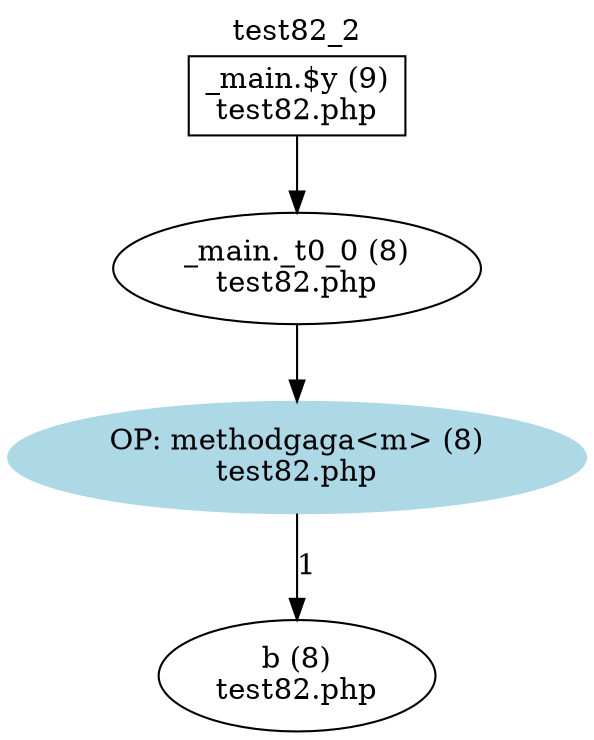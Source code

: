 digraph cfg {
  label="test82_2";
  labelloc=t;
  n1 [shape=box, label="_main.$y (9)\ntest82.php"];
  n2 [shape=ellipse, label="_main._t0_0 (8)\ntest82.php"];
  n3 [shape=ellipse, label="OP: methodgaga<m> (8)\ntest82.php",style=filled,color=lightblue];
  n4 [shape=ellipse, label="b (8)\ntest82.php"];
  n1 -> n2;
  n2 -> n3;
  n3 -> n4[label="1"];
}
